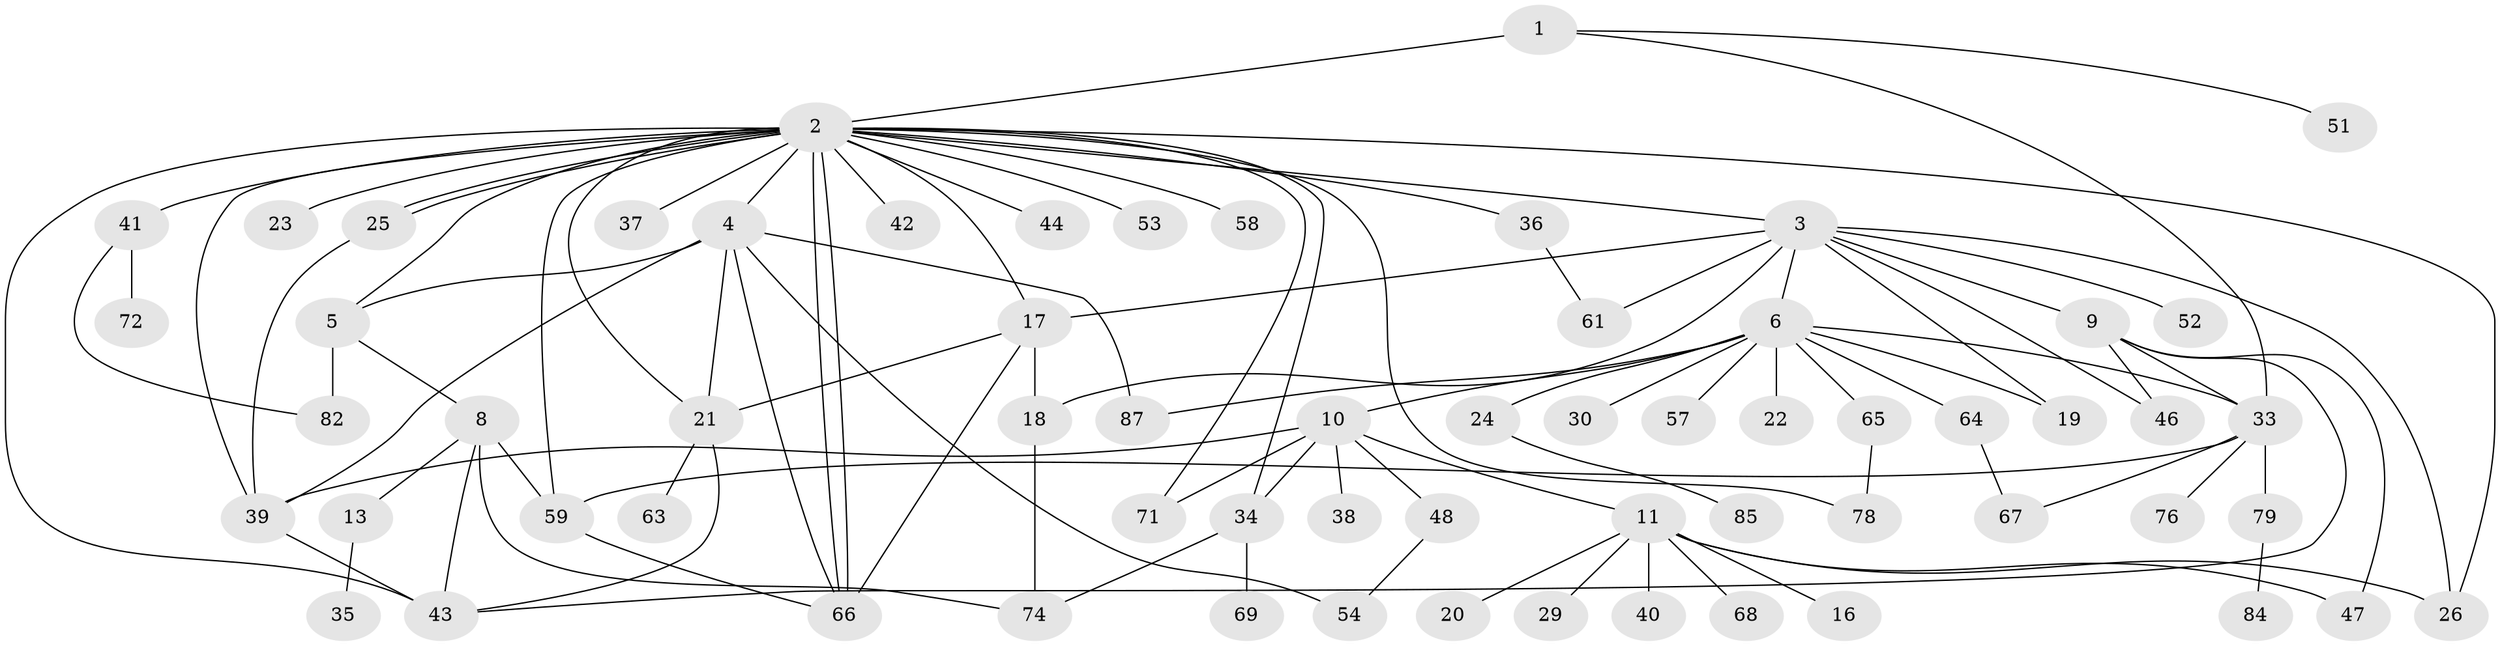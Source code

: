 // original degree distribution, {4: 0.08045977011494253, 29: 0.011494252873563218, 11: 0.011494252873563218, 5: 0.06896551724137931, 12: 0.011494252873563218, 1: 0.3563218390804598, 3: 0.12643678160919541, 7: 0.011494252873563218, 9: 0.011494252873563218, 2: 0.28735632183908044, 6: 0.022988505747126436}
// Generated by graph-tools (version 1.1) at 2025/41/03/06/25 10:41:50]
// undirected, 64 vertices, 99 edges
graph export_dot {
graph [start="1"]
  node [color=gray90,style=filled];
  1 [super="+28"];
  2 [super="+55"];
  3 [super="+14"];
  4 [super="+31"];
  5 [super="+32"];
  6 [super="+7"];
  8 [super="+12"];
  9 [super="+15"];
  10 [super="+45"];
  11 [super="+73"];
  13;
  16;
  17 [super="+49"];
  18;
  19;
  20;
  21;
  22;
  23;
  24;
  25 [super="+27"];
  26 [super="+77"];
  29;
  30;
  33 [super="+56"];
  34 [super="+62"];
  35;
  36 [super="+75"];
  37;
  38;
  39 [super="+50"];
  40;
  41 [super="+80"];
  42;
  43;
  44;
  46;
  47;
  48 [super="+60"];
  51;
  52;
  53;
  54;
  57;
  58;
  59 [super="+83"];
  61;
  63;
  64 [super="+70"];
  65;
  66 [super="+86"];
  67;
  68;
  69;
  71;
  72;
  74;
  76;
  78 [super="+81"];
  79;
  82;
  84;
  85;
  87;
  1 -- 2 [weight=2];
  1 -- 33;
  1 -- 51;
  2 -- 3;
  2 -- 4;
  2 -- 5;
  2 -- 17;
  2 -- 21;
  2 -- 23;
  2 -- 25 [weight=2];
  2 -- 25;
  2 -- 26;
  2 -- 34;
  2 -- 36;
  2 -- 37;
  2 -- 41;
  2 -- 42;
  2 -- 43;
  2 -- 44;
  2 -- 53;
  2 -- 58;
  2 -- 59;
  2 -- 66;
  2 -- 66;
  2 -- 71;
  2 -- 78;
  2 -- 39;
  3 -- 6;
  3 -- 9;
  3 -- 17;
  3 -- 18;
  3 -- 19;
  3 -- 46;
  3 -- 61;
  3 -- 52;
  3 -- 26;
  4 -- 54;
  4 -- 21;
  4 -- 5;
  4 -- 87;
  4 -- 66;
  4 -- 39;
  5 -- 8;
  5 -- 82;
  6 -- 10;
  6 -- 19;
  6 -- 22;
  6 -- 24;
  6 -- 30;
  6 -- 33;
  6 -- 57;
  6 -- 64;
  6 -- 65;
  6 -- 87;
  8 -- 59;
  8 -- 74;
  8 -- 43;
  8 -- 13;
  9 -- 33;
  9 -- 43;
  9 -- 46;
  9 -- 47;
  10 -- 11;
  10 -- 34;
  10 -- 38;
  10 -- 39;
  10 -- 48;
  10 -- 71;
  11 -- 16;
  11 -- 20;
  11 -- 26;
  11 -- 29;
  11 -- 40;
  11 -- 47;
  11 -- 68;
  13 -- 35;
  17 -- 18;
  17 -- 21;
  17 -- 66;
  18 -- 74;
  21 -- 43;
  21 -- 63;
  24 -- 85;
  25 -- 39;
  33 -- 76;
  33 -- 79;
  33 -- 67;
  33 -- 59;
  34 -- 74;
  34 -- 69;
  36 -- 61;
  39 -- 43;
  41 -- 72;
  41 -- 82;
  48 -- 54;
  59 -- 66;
  64 -- 67;
  65 -- 78;
  79 -- 84;
}
